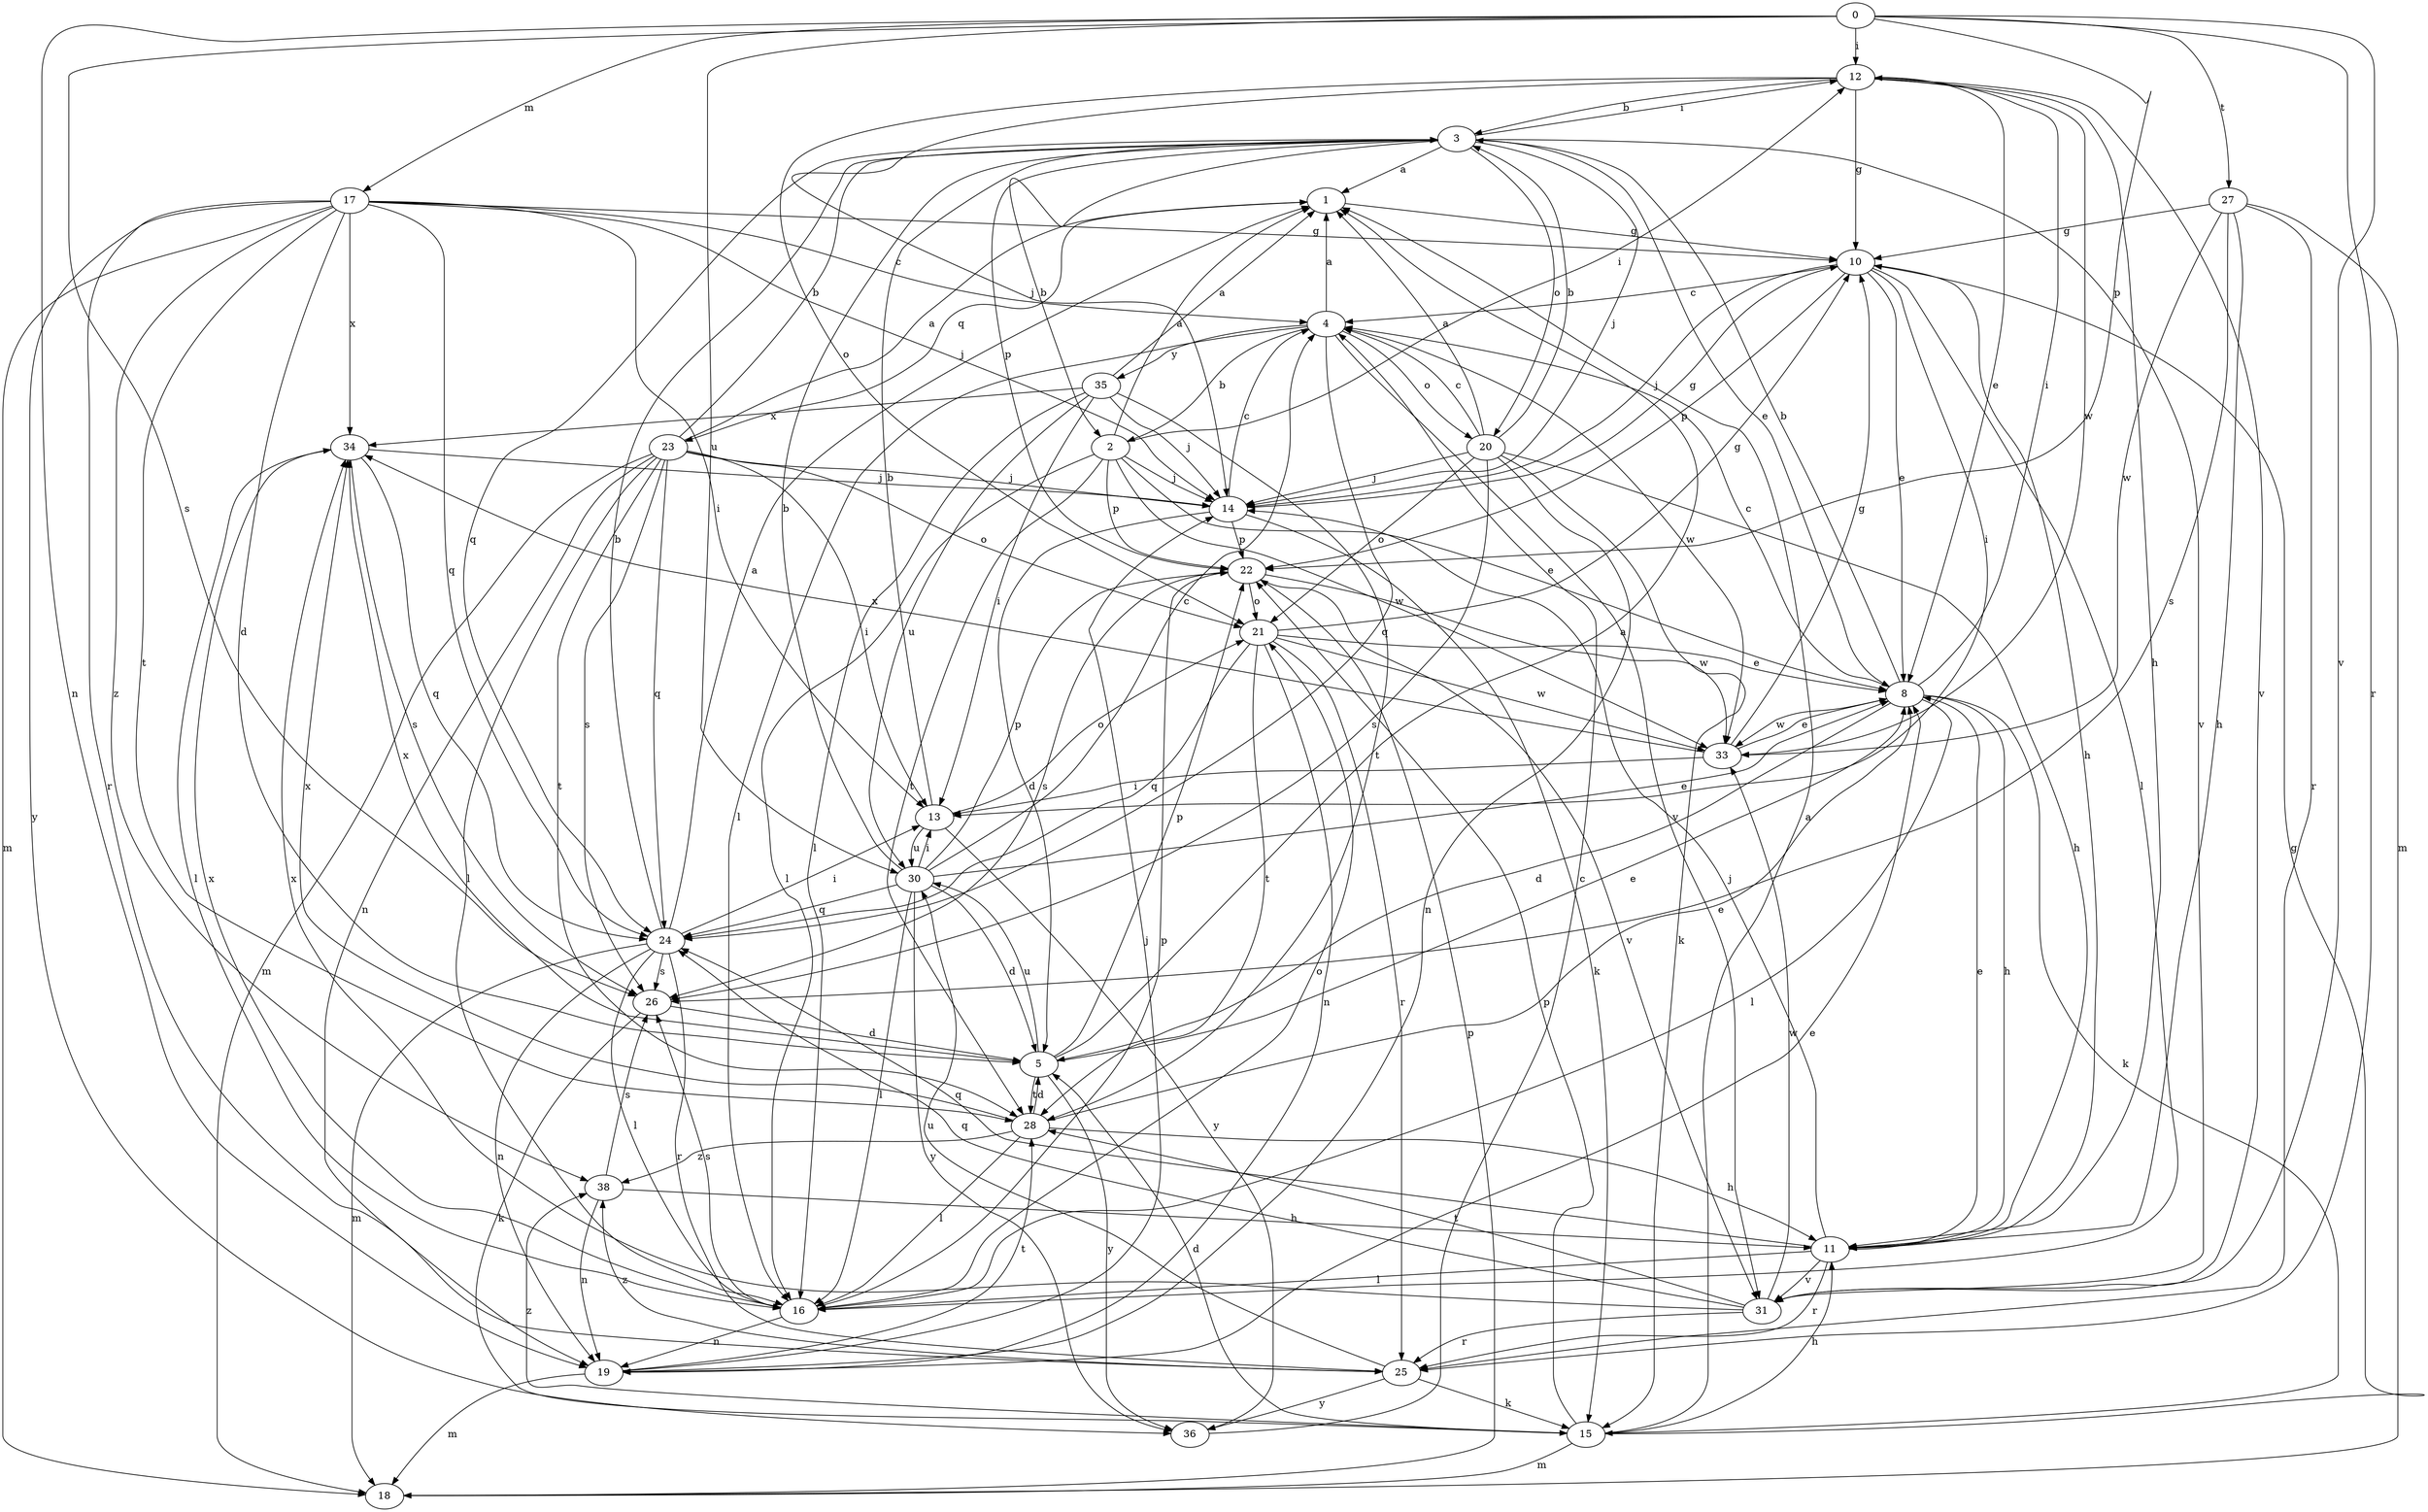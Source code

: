 strict digraph  {
0;
1;
2;
3;
4;
5;
8;
10;
11;
12;
13;
14;
15;
16;
17;
18;
19;
20;
21;
22;
23;
24;
25;
26;
27;
28;
30;
31;
33;
34;
35;
36;
38;
0 -> 12  [label=i];
0 -> 17  [label=m];
0 -> 19  [label=n];
0 -> 22  [label=p];
0 -> 25  [label=r];
0 -> 26  [label=s];
0 -> 27  [label=t];
0 -> 30  [label=u];
0 -> 31  [label=v];
1 -> 10  [label=g];
1 -> 23  [label=q];
2 -> 1  [label=a];
2 -> 8  [label=e];
2 -> 12  [label=i];
2 -> 14  [label=j];
2 -> 16  [label=l];
2 -> 22  [label=p];
2 -> 28  [label=t];
2 -> 33  [label=w];
3 -> 1  [label=a];
3 -> 2  [label=b];
3 -> 8  [label=e];
3 -> 12  [label=i];
3 -> 14  [label=j];
3 -> 20  [label=o];
3 -> 22  [label=p];
3 -> 24  [label=q];
3 -> 31  [label=v];
4 -> 1  [label=a];
4 -> 2  [label=b];
4 -> 16  [label=l];
4 -> 20  [label=o];
4 -> 24  [label=q];
4 -> 31  [label=v];
4 -> 33  [label=w];
4 -> 35  [label=y];
5 -> 1  [label=a];
5 -> 8  [label=e];
5 -> 22  [label=p];
5 -> 28  [label=t];
5 -> 30  [label=u];
5 -> 34  [label=x];
5 -> 36  [label=y];
8 -> 3  [label=b];
8 -> 4  [label=c];
8 -> 5  [label=d];
8 -> 11  [label=h];
8 -> 12  [label=i];
8 -> 15  [label=k];
8 -> 16  [label=l];
8 -> 33  [label=w];
10 -> 4  [label=c];
10 -> 8  [label=e];
10 -> 11  [label=h];
10 -> 13  [label=i];
10 -> 14  [label=j];
10 -> 16  [label=l];
10 -> 22  [label=p];
11 -> 8  [label=e];
11 -> 14  [label=j];
11 -> 16  [label=l];
11 -> 24  [label=q];
11 -> 25  [label=r];
11 -> 31  [label=v];
12 -> 3  [label=b];
12 -> 8  [label=e];
12 -> 10  [label=g];
12 -> 11  [label=h];
12 -> 14  [label=j];
12 -> 21  [label=o];
12 -> 31  [label=v];
12 -> 33  [label=w];
13 -> 3  [label=b];
13 -> 21  [label=o];
13 -> 30  [label=u];
13 -> 36  [label=y];
14 -> 4  [label=c];
14 -> 5  [label=d];
14 -> 10  [label=g];
14 -> 15  [label=k];
14 -> 22  [label=p];
15 -> 1  [label=a];
15 -> 5  [label=d];
15 -> 10  [label=g];
15 -> 11  [label=h];
15 -> 18  [label=m];
15 -> 22  [label=p];
15 -> 38  [label=z];
16 -> 19  [label=n];
16 -> 21  [label=o];
16 -> 22  [label=p];
16 -> 26  [label=s];
16 -> 34  [label=x];
17 -> 4  [label=c];
17 -> 5  [label=d];
17 -> 10  [label=g];
17 -> 13  [label=i];
17 -> 14  [label=j];
17 -> 18  [label=m];
17 -> 24  [label=q];
17 -> 25  [label=r];
17 -> 28  [label=t];
17 -> 34  [label=x];
17 -> 36  [label=y];
17 -> 38  [label=z];
18 -> 22  [label=p];
19 -> 8  [label=e];
19 -> 14  [label=j];
19 -> 18  [label=m];
19 -> 28  [label=t];
20 -> 1  [label=a];
20 -> 3  [label=b];
20 -> 4  [label=c];
20 -> 11  [label=h];
20 -> 14  [label=j];
20 -> 15  [label=k];
20 -> 19  [label=n];
20 -> 21  [label=o];
20 -> 26  [label=s];
21 -> 8  [label=e];
21 -> 10  [label=g];
21 -> 19  [label=n];
21 -> 24  [label=q];
21 -> 25  [label=r];
21 -> 28  [label=t];
21 -> 33  [label=w];
22 -> 21  [label=o];
22 -> 26  [label=s];
22 -> 31  [label=v];
22 -> 33  [label=w];
23 -> 1  [label=a];
23 -> 3  [label=b];
23 -> 13  [label=i];
23 -> 14  [label=j];
23 -> 16  [label=l];
23 -> 18  [label=m];
23 -> 19  [label=n];
23 -> 21  [label=o];
23 -> 24  [label=q];
23 -> 26  [label=s];
23 -> 28  [label=t];
24 -> 1  [label=a];
24 -> 3  [label=b];
24 -> 13  [label=i];
24 -> 16  [label=l];
24 -> 18  [label=m];
24 -> 19  [label=n];
24 -> 25  [label=r];
24 -> 26  [label=s];
25 -> 15  [label=k];
25 -> 30  [label=u];
25 -> 36  [label=y];
25 -> 38  [label=z];
26 -> 5  [label=d];
26 -> 15  [label=k];
27 -> 10  [label=g];
27 -> 11  [label=h];
27 -> 18  [label=m];
27 -> 25  [label=r];
27 -> 26  [label=s];
27 -> 33  [label=w];
28 -> 5  [label=d];
28 -> 8  [label=e];
28 -> 11  [label=h];
28 -> 16  [label=l];
28 -> 34  [label=x];
28 -> 38  [label=z];
30 -> 3  [label=b];
30 -> 4  [label=c];
30 -> 5  [label=d];
30 -> 8  [label=e];
30 -> 13  [label=i];
30 -> 16  [label=l];
30 -> 22  [label=p];
30 -> 24  [label=q];
30 -> 36  [label=y];
31 -> 24  [label=q];
31 -> 25  [label=r];
31 -> 28  [label=t];
31 -> 33  [label=w];
31 -> 34  [label=x];
33 -> 8  [label=e];
33 -> 10  [label=g];
33 -> 13  [label=i];
33 -> 34  [label=x];
34 -> 14  [label=j];
34 -> 16  [label=l];
34 -> 24  [label=q];
34 -> 26  [label=s];
35 -> 1  [label=a];
35 -> 13  [label=i];
35 -> 14  [label=j];
35 -> 16  [label=l];
35 -> 28  [label=t];
35 -> 30  [label=u];
35 -> 34  [label=x];
36 -> 4  [label=c];
38 -> 11  [label=h];
38 -> 19  [label=n];
38 -> 26  [label=s];
}
